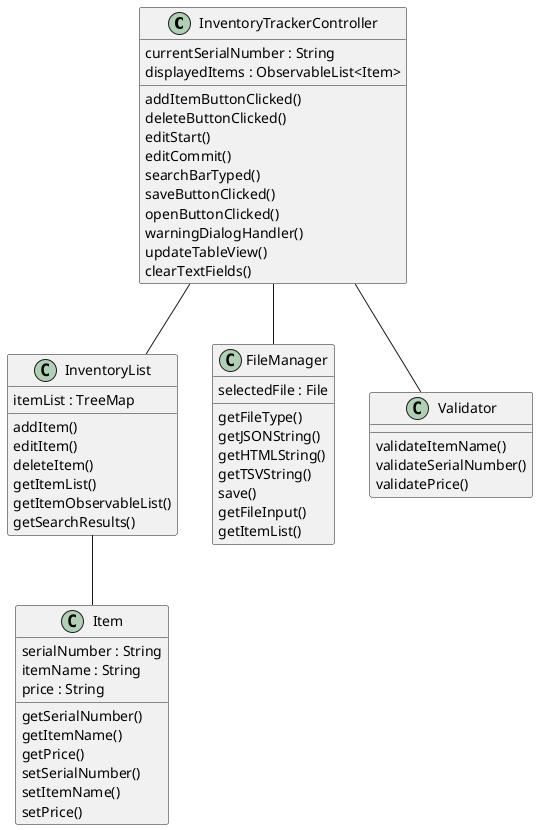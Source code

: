 @startuml

class InventoryTrackerController
{
currentSerialNumber : String
displayedItems : ObservableList<Item>
addItemButtonClicked()
deleteButtonClicked()
editStart()
editCommit()
searchBarTyped()
saveButtonClicked()
openButtonClicked()
warningDialogHandler()
updateTableView()
clearTextFields()
}

class InventoryList
{
itemList : TreeMap
addItem()
editItem()
deleteItem()
getItemList()
getItemObservableList()
getSearchResults()
}

class Item
{
serialNumber : String
itemName : String
price : String
getSerialNumber()
getItemName()
getPrice()
setSerialNumber()
setItemName()
setPrice()
}

class FileManager
{
selectedFile : File
getFileType()
getJSONString()
getHTMLString()
getTSVString()
save()
getFileInput()
getItemList()
}

class Validator
{
validateItemName()
validateSerialNumber()
validatePrice()
}

InventoryTrackerController -- InventoryList
InventoryList -- Item
InventoryTrackerController -- FileManager
InventoryTrackerController -- Validator

@enduml